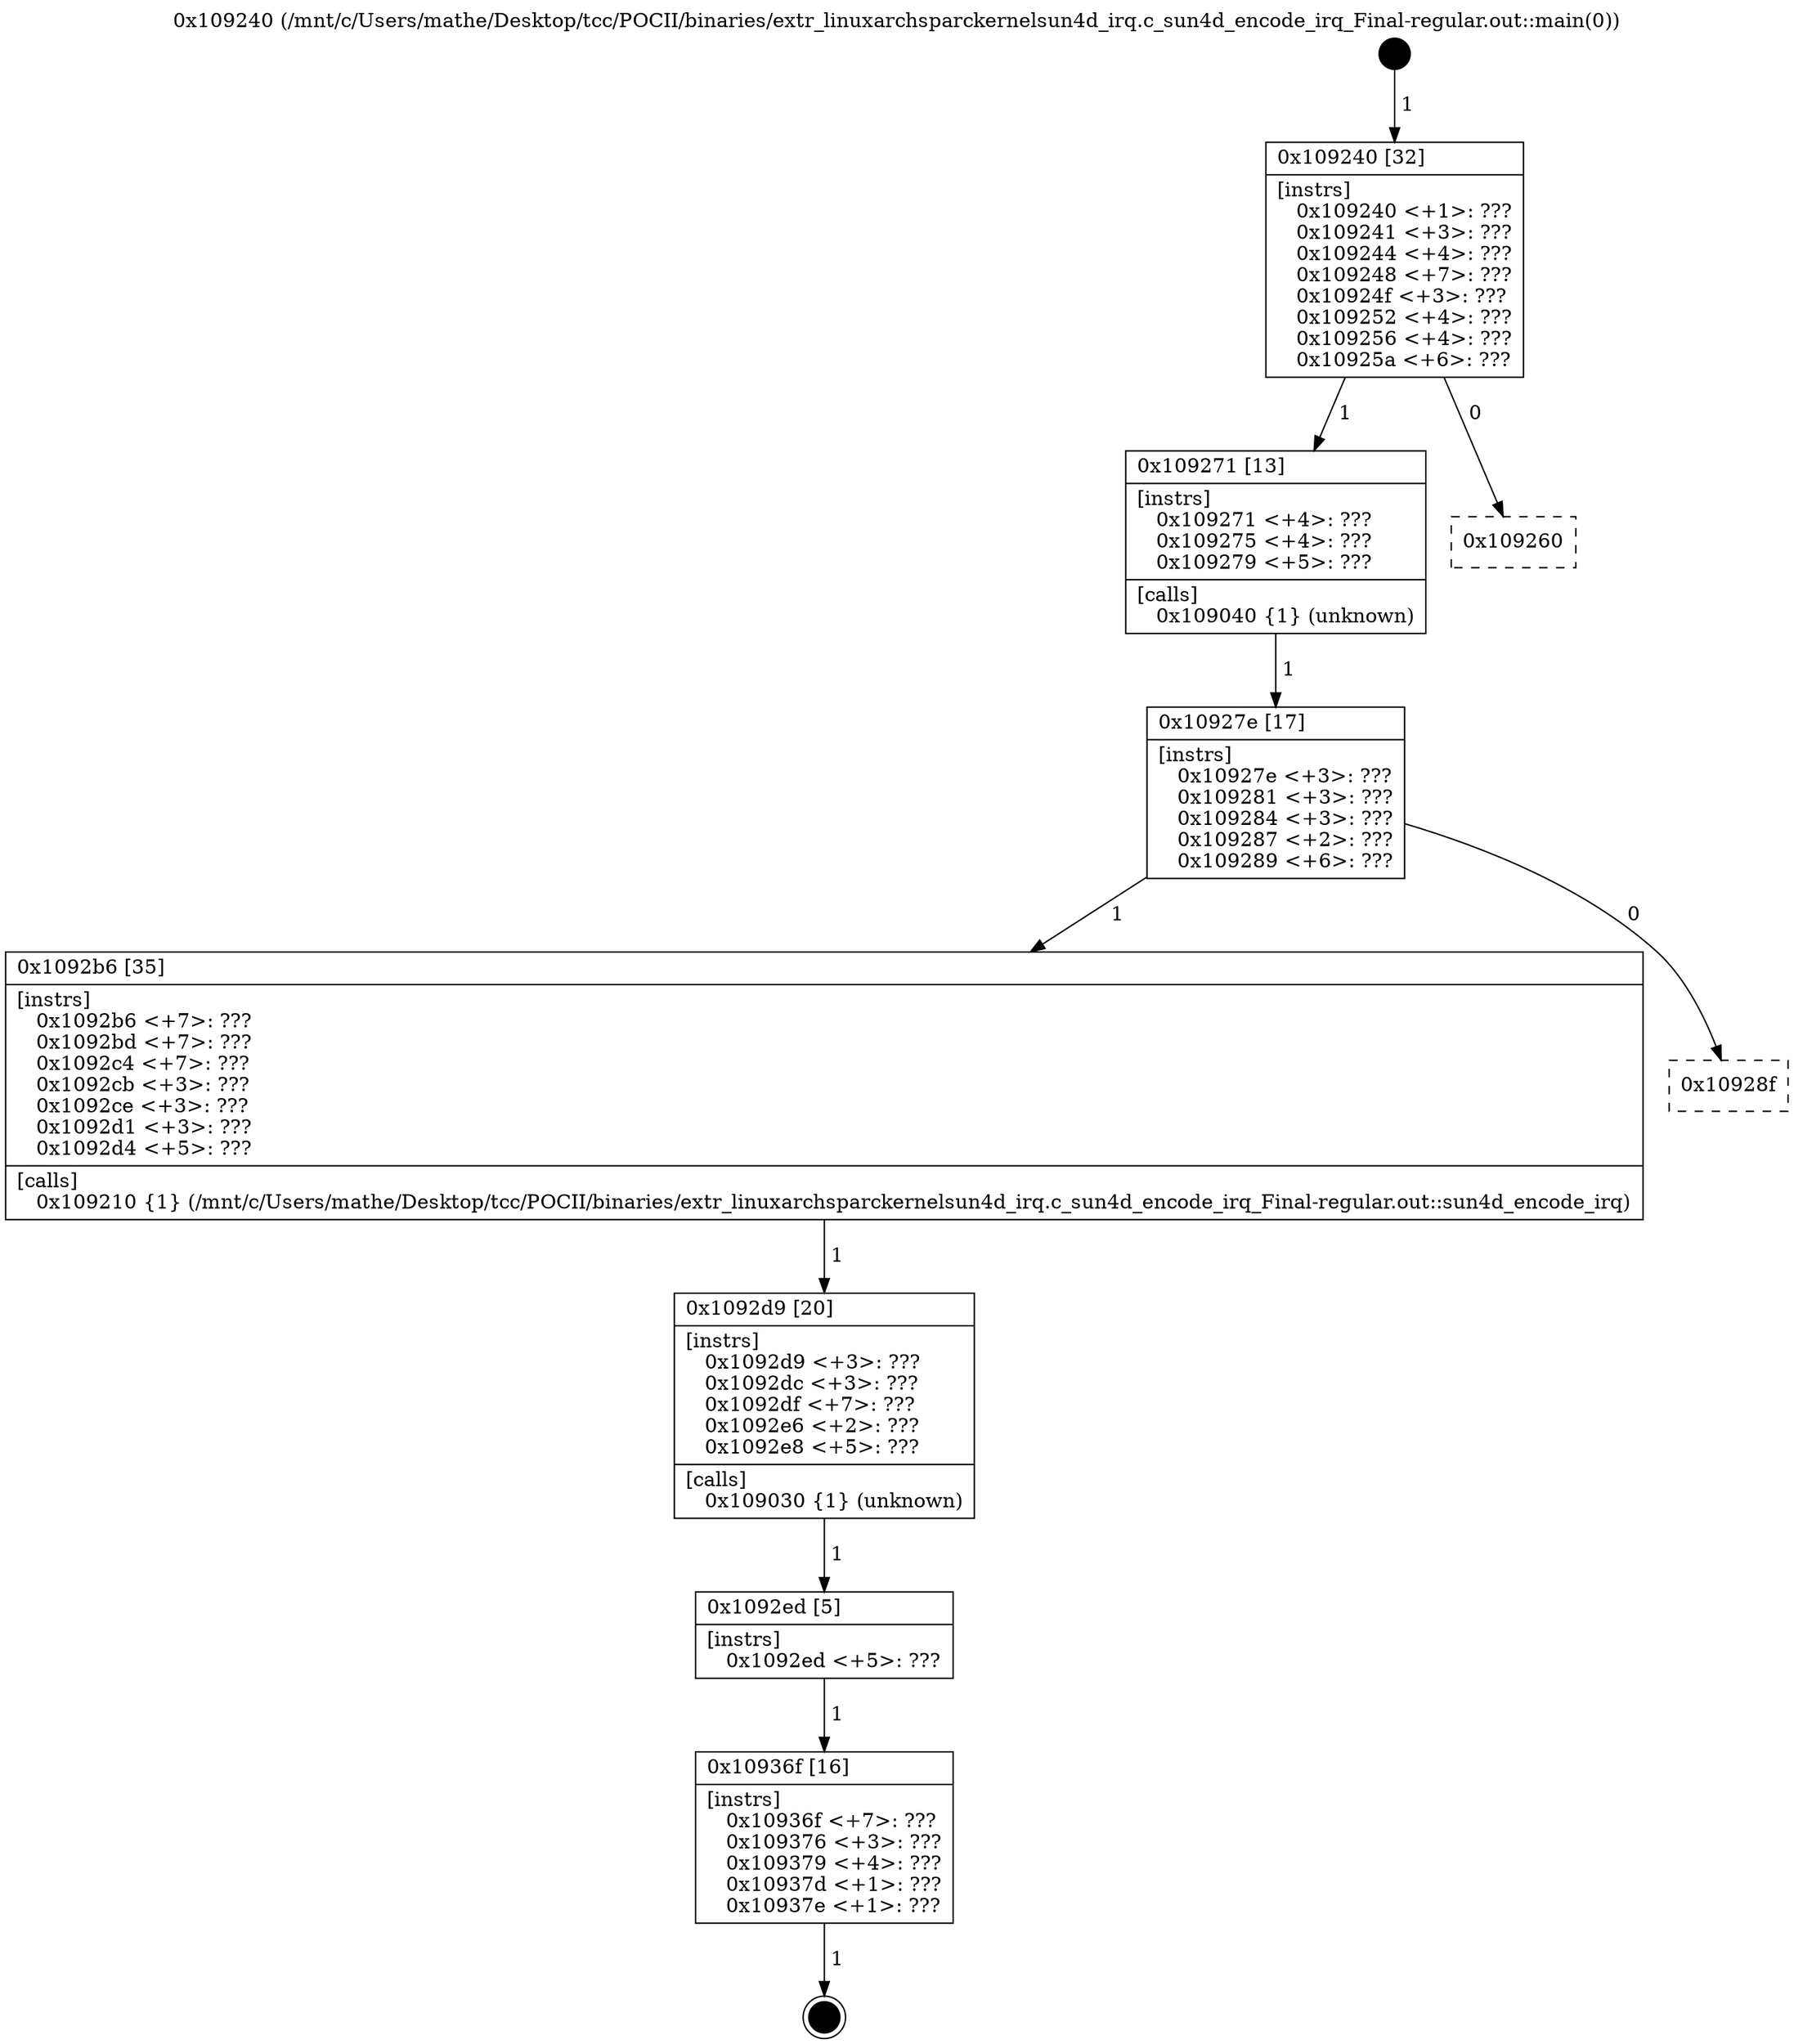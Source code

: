 digraph "0x109240" {
  label = "0x109240 (/mnt/c/Users/mathe/Desktop/tcc/POCII/binaries/extr_linuxarchsparckernelsun4d_irq.c_sun4d_encode_irq_Final-regular.out::main(0))"
  labelloc = "t"
  node[shape=record]

  Entry [label="",width=0.3,height=0.3,shape=circle,fillcolor=black,style=filled]
  "0x109240" [label="{
     0x109240 [32]\l
     | [instrs]\l
     &nbsp;&nbsp;0x109240 \<+1\>: ???\l
     &nbsp;&nbsp;0x109241 \<+3\>: ???\l
     &nbsp;&nbsp;0x109244 \<+4\>: ???\l
     &nbsp;&nbsp;0x109248 \<+7\>: ???\l
     &nbsp;&nbsp;0x10924f \<+3\>: ???\l
     &nbsp;&nbsp;0x109252 \<+4\>: ???\l
     &nbsp;&nbsp;0x109256 \<+4\>: ???\l
     &nbsp;&nbsp;0x10925a \<+6\>: ???\l
  }"]
  "0x109271" [label="{
     0x109271 [13]\l
     | [instrs]\l
     &nbsp;&nbsp;0x109271 \<+4\>: ???\l
     &nbsp;&nbsp;0x109275 \<+4\>: ???\l
     &nbsp;&nbsp;0x109279 \<+5\>: ???\l
     | [calls]\l
     &nbsp;&nbsp;0x109040 \{1\} (unknown)\l
  }"]
  "0x109260" [label="{
     0x109260\l
  }", style=dashed]
  "0x10927e" [label="{
     0x10927e [17]\l
     | [instrs]\l
     &nbsp;&nbsp;0x10927e \<+3\>: ???\l
     &nbsp;&nbsp;0x109281 \<+3\>: ???\l
     &nbsp;&nbsp;0x109284 \<+3\>: ???\l
     &nbsp;&nbsp;0x109287 \<+2\>: ???\l
     &nbsp;&nbsp;0x109289 \<+6\>: ???\l
  }"]
  "0x1092b6" [label="{
     0x1092b6 [35]\l
     | [instrs]\l
     &nbsp;&nbsp;0x1092b6 \<+7\>: ???\l
     &nbsp;&nbsp;0x1092bd \<+7\>: ???\l
     &nbsp;&nbsp;0x1092c4 \<+7\>: ???\l
     &nbsp;&nbsp;0x1092cb \<+3\>: ???\l
     &nbsp;&nbsp;0x1092ce \<+3\>: ???\l
     &nbsp;&nbsp;0x1092d1 \<+3\>: ???\l
     &nbsp;&nbsp;0x1092d4 \<+5\>: ???\l
     | [calls]\l
     &nbsp;&nbsp;0x109210 \{1\} (/mnt/c/Users/mathe/Desktop/tcc/POCII/binaries/extr_linuxarchsparckernelsun4d_irq.c_sun4d_encode_irq_Final-regular.out::sun4d_encode_irq)\l
  }"]
  "0x10928f" [label="{
     0x10928f\l
  }", style=dashed]
  "0x1092d9" [label="{
     0x1092d9 [20]\l
     | [instrs]\l
     &nbsp;&nbsp;0x1092d9 \<+3\>: ???\l
     &nbsp;&nbsp;0x1092dc \<+3\>: ???\l
     &nbsp;&nbsp;0x1092df \<+7\>: ???\l
     &nbsp;&nbsp;0x1092e6 \<+2\>: ???\l
     &nbsp;&nbsp;0x1092e8 \<+5\>: ???\l
     | [calls]\l
     &nbsp;&nbsp;0x109030 \{1\} (unknown)\l
  }"]
  "0x1092ed" [label="{
     0x1092ed [5]\l
     | [instrs]\l
     &nbsp;&nbsp;0x1092ed \<+5\>: ???\l
  }"]
  "0x10936f" [label="{
     0x10936f [16]\l
     | [instrs]\l
     &nbsp;&nbsp;0x10936f \<+7\>: ???\l
     &nbsp;&nbsp;0x109376 \<+3\>: ???\l
     &nbsp;&nbsp;0x109379 \<+4\>: ???\l
     &nbsp;&nbsp;0x10937d \<+1\>: ???\l
     &nbsp;&nbsp;0x10937e \<+1\>: ???\l
  }"]
  Exit [label="",width=0.3,height=0.3,shape=circle,fillcolor=black,style=filled,peripheries=2]
  Entry -> "0x109240" [label=" 1"]
  "0x109240" -> "0x109271" [label=" 1"]
  "0x109240" -> "0x109260" [label=" 0"]
  "0x109271" -> "0x10927e" [label=" 1"]
  "0x10927e" -> "0x1092b6" [label=" 1"]
  "0x10927e" -> "0x10928f" [label=" 0"]
  "0x1092b6" -> "0x1092d9" [label=" 1"]
  "0x1092d9" -> "0x1092ed" [label=" 1"]
  "0x1092ed" -> "0x10936f" [label=" 1"]
  "0x10936f" -> Exit [label=" 1"]
}
